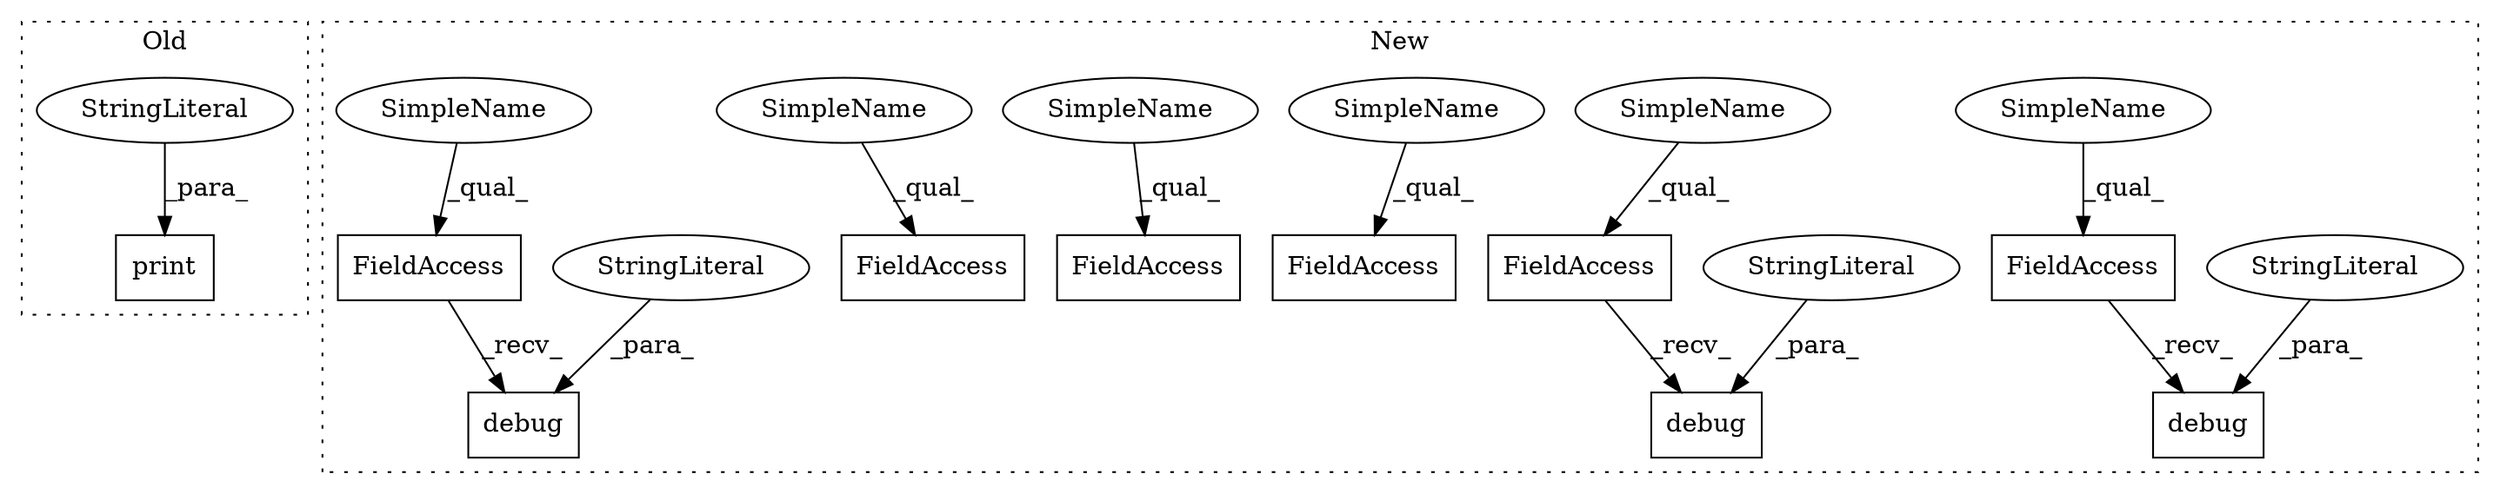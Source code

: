 digraph G {
subgraph cluster0 {
1 [label="print" a="32" s="2353,2375" l="6,1" shape="box"];
4 [label="StringLiteral" a="45" s="2359" l="16" shape="ellipse"];
label = "Old";
style="dotted";
}
subgraph cluster1 {
2 [label="debug" a="32" s="2692,2713" l="6,1" shape="box"];
3 [label="StringLiteral" a="45" s="2698" l="15" shape="ellipse"];
5 [label="FieldAccess" a="22" s="2680" l="11" shape="box"];
6 [label="FieldAccess" a="22" s="3887" l="11" shape="box"];
7 [label="debug" a="32" s="3899,3930" l="6,1" shape="box"];
8 [label="StringLiteral" a="45" s="3905" l="25" shape="ellipse"];
9 [label="FieldAccess" a="22" s="2402" l="11" shape="box"];
10 [label="FieldAccess" a="22" s="3939" l="11" shape="box"];
11 [label="debug" a="32" s="2414,2437" l="6,1" shape="box"];
12 [label="StringLiteral" a="45" s="2420" l="17" shape="ellipse"];
13 [label="FieldAccess" a="22" s="4318" l="11" shape="box"];
14 [label="FieldAccess" a="22" s="4675" l="11" shape="box"];
15 [label="SimpleName" a="42" s="3887" l="4" shape="ellipse"];
16 [label="SimpleName" a="42" s="3939" l="4" shape="ellipse"];
17 [label="SimpleName" a="42" s="4675" l="4" shape="ellipse"];
18 [label="SimpleName" a="42" s="4318" l="4" shape="ellipse"];
19 [label="SimpleName" a="42" s="2402" l="4" shape="ellipse"];
20 [label="SimpleName" a="42" s="2680" l="4" shape="ellipse"];
label = "New";
style="dotted";
}
3 -> 2 [label="_para_"];
4 -> 1 [label="_para_"];
5 -> 2 [label="_recv_"];
6 -> 7 [label="_recv_"];
8 -> 7 [label="_para_"];
9 -> 11 [label="_recv_"];
12 -> 11 [label="_para_"];
15 -> 6 [label="_qual_"];
16 -> 10 [label="_qual_"];
17 -> 14 [label="_qual_"];
18 -> 13 [label="_qual_"];
19 -> 9 [label="_qual_"];
20 -> 5 [label="_qual_"];
}